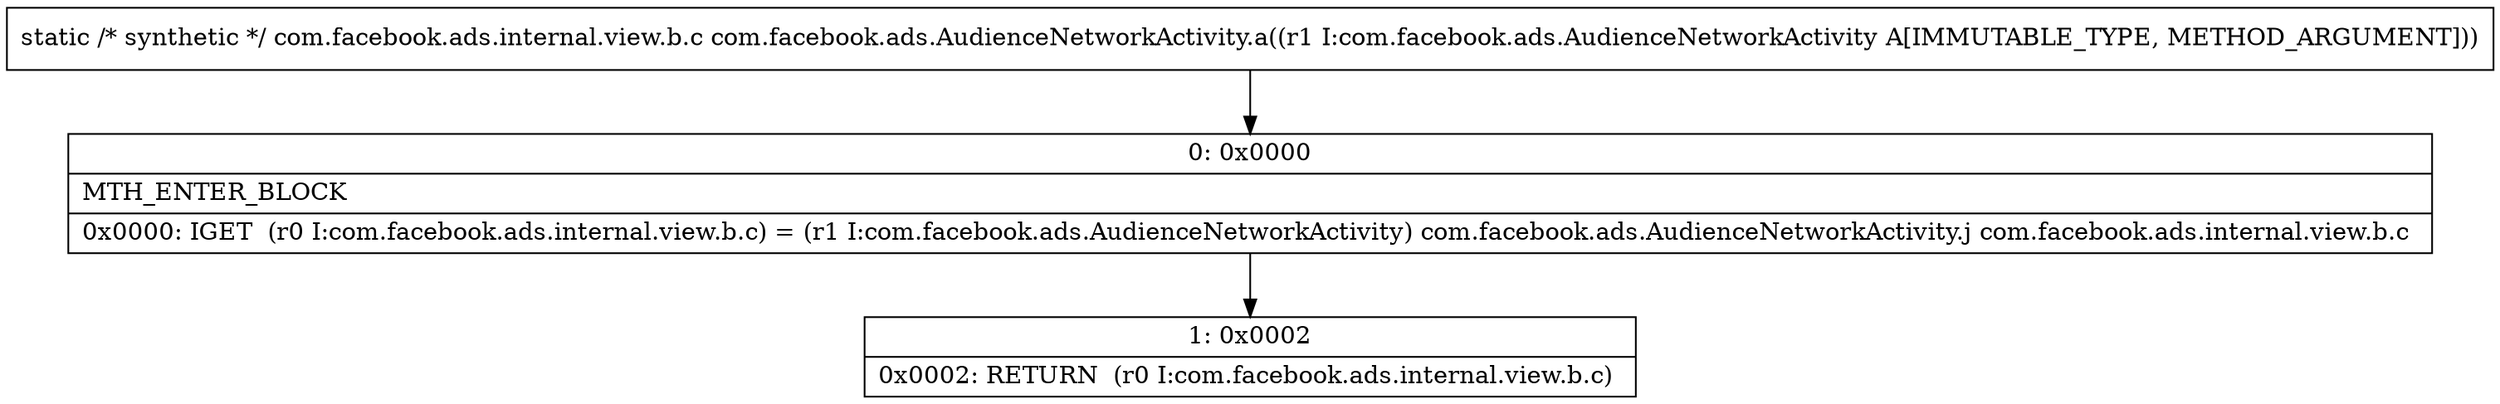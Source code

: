 digraph "CFG forcom.facebook.ads.AudienceNetworkActivity.a(Lcom\/facebook\/ads\/AudienceNetworkActivity;)Lcom\/facebook\/ads\/internal\/view\/b\/c;" {
Node_0 [shape=record,label="{0\:\ 0x0000|MTH_ENTER_BLOCK\l|0x0000: IGET  (r0 I:com.facebook.ads.internal.view.b.c) = (r1 I:com.facebook.ads.AudienceNetworkActivity) com.facebook.ads.AudienceNetworkActivity.j com.facebook.ads.internal.view.b.c \l}"];
Node_1 [shape=record,label="{1\:\ 0x0002|0x0002: RETURN  (r0 I:com.facebook.ads.internal.view.b.c) \l}"];
MethodNode[shape=record,label="{static \/* synthetic *\/ com.facebook.ads.internal.view.b.c com.facebook.ads.AudienceNetworkActivity.a((r1 I:com.facebook.ads.AudienceNetworkActivity A[IMMUTABLE_TYPE, METHOD_ARGUMENT])) }"];
MethodNode -> Node_0;
Node_0 -> Node_1;
}

